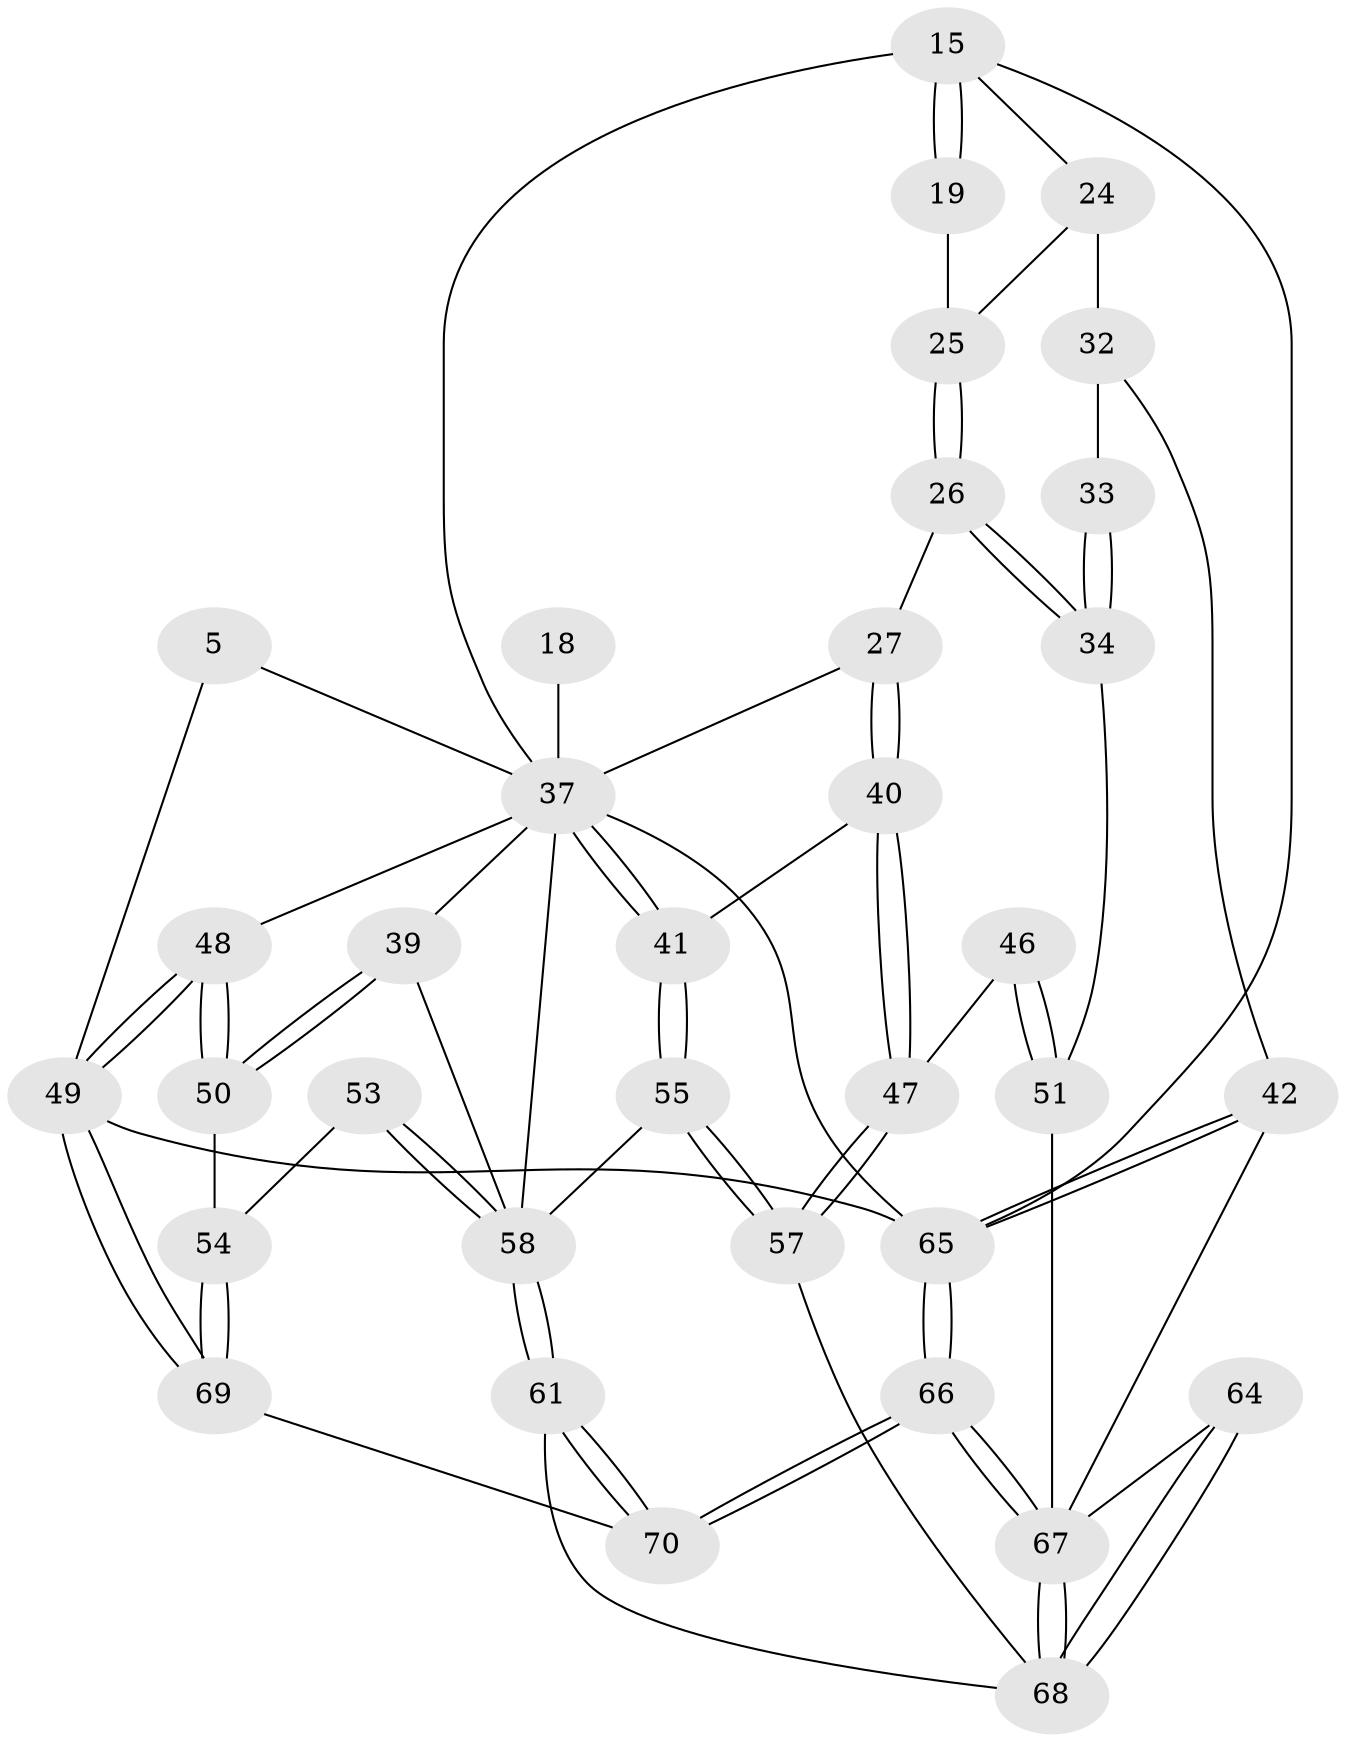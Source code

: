 // original degree distribution, {3: 0.02857142857142857, 4: 0.2857142857142857, 6: 0.2571428571428571, 5: 0.42857142857142855}
// Generated by graph-tools (version 1.1) at 2025/01/03/09/25 05:01:01]
// undirected, 35 vertices, 81 edges
graph export_dot {
graph [start="1"]
  node [color=gray90,style=filled];
  5 [pos="+0.2207707936150249+0"];
  15 [pos="+0.7313092185793757+0.013438626215494825",super="+10"];
  18 [pos="+0.17528921171930195+0.13882886633253097"];
  19 [pos="+0.6392819698908162+0.18567804984727443"];
  24 [pos="+0.727195653770707+0.26325309556508414",super="+14"];
  25 [pos="+0.6464573084082348+0.20346107135284858"];
  26 [pos="+0.5148264137192894+0.3602265314747983"];
  27 [pos="+0.47145289114862693+0.35415995646489795"];
  32 [pos="+0.9399702975163823+0.3727527947955016",super="+29+13"];
  33 [pos="+0.7325115459145661+0.3805142185328479"];
  34 [pos="+0.709514263252293+0.41426485312076855"];
  37 [pos="+0.33840298314457684+0.4040930537260203",super="+21+22+23+35+16"];
  39 [pos="+0.18861795348643168+0.5609297414332913"];
  40 [pos="+0.47962922174865064+0.4876734270494152"];
  41 [pos="+0.39583931240958525+0.6032143798985605"];
  42 [pos="+1+0.550628273024686",super="+31+12"];
  46 [pos="+0.6795174247772261+0.608646366933717"];
  47 [pos="+0.5743489773261499+0.6685419576684153"];
  48 [pos="+0+0.699039845831273",super="+36+30+17"];
  49 [pos="+0+1",super="+4"];
  50 [pos="+0.05571750638814736+0.7549734649732439"];
  51 [pos="+0.8111855219928539+0.7432915006040723",super="+44+45"];
  53 [pos="+0.07026152988839303+0.7593056097202815"];
  54 [pos="+0.06277966646481666+0.7588197102213255"];
  55 [pos="+0.377601273035994+0.6683354516418684"];
  57 [pos="+0.5410356117445669+0.7126091084043267"];
  58 [pos="+0.30176676757703746+0.863604102492174",super="+56+52"];
  61 [pos="+0.3736001743110851+1"];
  64 [pos="+0.6324100600578642+0.835045834632619"];
  65 [pos="+1+1",super="+3"];
  66 [pos="+0.9905475599335429+1"];
  67 [pos="+0.9095755492392161+1",super="+62+43+63"];
  68 [pos="+0.7285938897828481+0.9613712001060585",super="+60+59"];
  69 [pos="+0.20387148077507927+1"];
  70 [pos="+0.34628027197001693+1"];
  5 -- 49;
  5 -- 37;
  15 -- 19 [weight=2];
  15 -- 19;
  15 -- 65;
  15 -- 37;
  15 -- 24;
  18 -- 37 [weight=3];
  19 -- 25;
  24 -- 25;
  24 -- 32 [weight=2];
  25 -- 26;
  25 -- 26;
  26 -- 27;
  26 -- 34;
  26 -- 34;
  27 -- 40;
  27 -- 40;
  27 -- 37;
  32 -- 33 [weight=2];
  32 -- 42 [weight=2];
  33 -- 34;
  33 -- 34;
  34 -- 51;
  37 -- 41;
  37 -- 41;
  37 -- 58;
  37 -- 48 [weight=3];
  37 -- 39;
  37 -- 65;
  39 -- 50;
  39 -- 50;
  39 -- 58;
  40 -- 41;
  40 -- 47;
  40 -- 47;
  41 -- 55;
  41 -- 55;
  42 -- 65 [weight=2];
  42 -- 65;
  42 -- 67;
  46 -- 47;
  46 -- 51 [weight=2];
  46 -- 51;
  47 -- 57;
  47 -- 57;
  48 -- 49 [weight=2];
  48 -- 49;
  48 -- 50;
  48 -- 50;
  49 -- 69;
  49 -- 69;
  49 -- 65 [weight=2];
  50 -- 54;
  51 -- 67 [weight=2];
  53 -- 54;
  53 -- 58 [weight=2];
  53 -- 58;
  54 -- 69;
  54 -- 69;
  55 -- 57;
  55 -- 57;
  55 -- 58;
  57 -- 68;
  58 -- 61;
  58 -- 61;
  61 -- 70;
  61 -- 70;
  61 -- 68;
  64 -- 68 [weight=2];
  64 -- 68;
  64 -- 67;
  65 -- 66;
  65 -- 66;
  66 -- 67;
  66 -- 67;
  66 -- 70;
  66 -- 70;
  67 -- 68;
  67 -- 68;
  69 -- 70;
}
